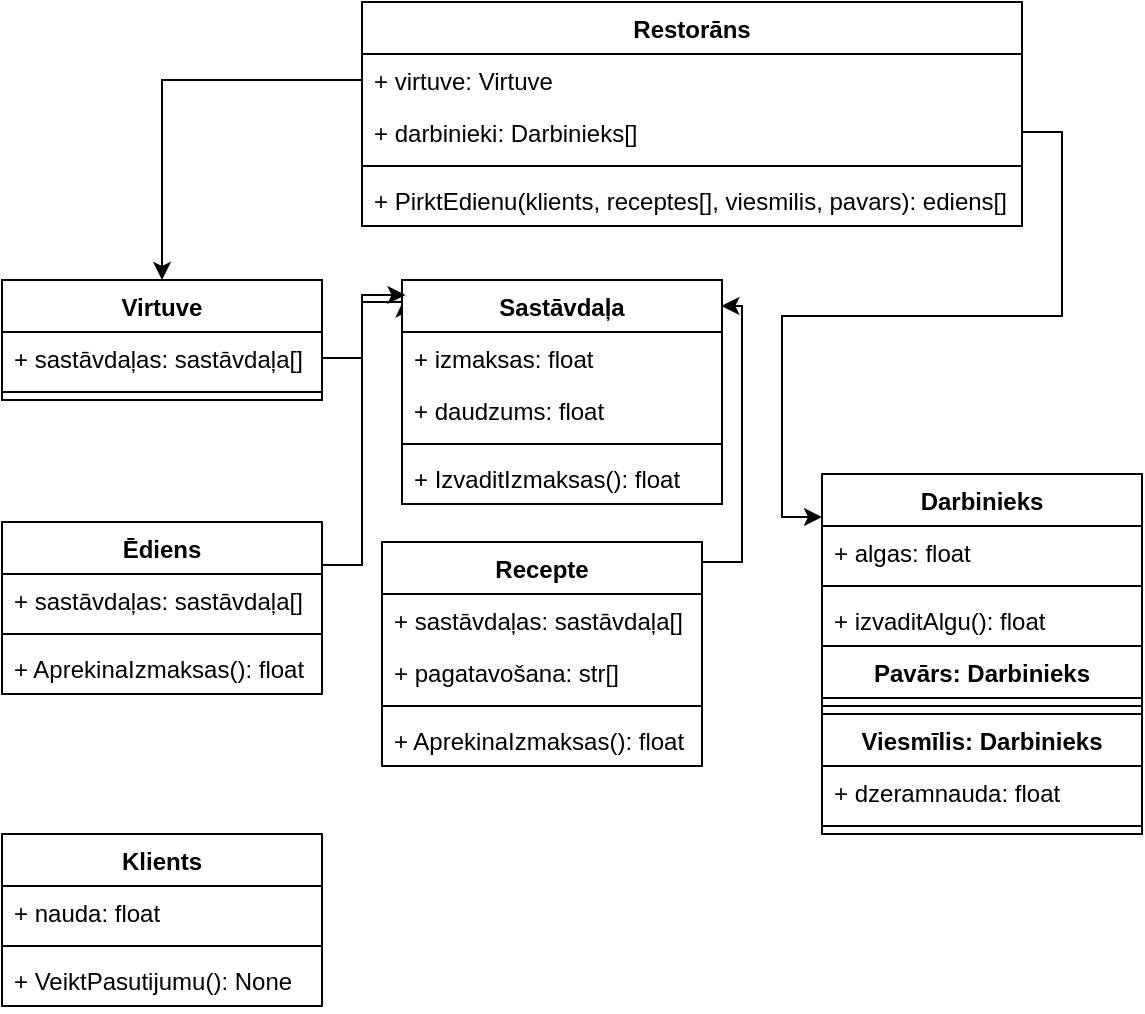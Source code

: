 <mxfile version="21.0.1" type="device"><diagram name="Page-1" id="tMl68vRaPus0w16XIzNd"><mxGraphModel dx="1228" dy="539" grid="1" gridSize="10" guides="1" tooltips="1" connect="1" arrows="1" fold="1" page="1" pageScale="1" pageWidth="850" pageHeight="1100" math="0" shadow="0"><root><mxCell id="0"/><mxCell id="1" parent="0"/><mxCell id="liYwkiXidtcAz5OH3C3O-1" value="Restorāns" style="swimlane;fontStyle=1;align=center;verticalAlign=top;childLayout=stackLayout;horizontal=1;startSize=26;horizontalStack=0;resizeParent=1;resizeParentMax=0;resizeLast=0;collapsible=1;marginBottom=0;" vertex="1" parent="1"><mxGeometry x="220" y="20" width="330" height="112" as="geometry"/></mxCell><mxCell id="liYwkiXidtcAz5OH3C3O-2" value="+ virtuve: Virtuve" style="text;strokeColor=none;fillColor=none;align=left;verticalAlign=top;spacingLeft=4;spacingRight=4;overflow=hidden;rotatable=0;points=[[0,0.5],[1,0.5]];portConstraint=eastwest;" vertex="1" parent="liYwkiXidtcAz5OH3C3O-1"><mxGeometry y="26" width="330" height="26" as="geometry"/></mxCell><mxCell id="liYwkiXidtcAz5OH3C3O-42" value="+ darbinieki: Darbinieks[]" style="text;strokeColor=none;fillColor=none;align=left;verticalAlign=top;spacingLeft=4;spacingRight=4;overflow=hidden;rotatable=0;points=[[0,0.5],[1,0.5]];portConstraint=eastwest;" vertex="1" parent="liYwkiXidtcAz5OH3C3O-1"><mxGeometry y="52" width="330" height="26" as="geometry"/></mxCell><mxCell id="liYwkiXidtcAz5OH3C3O-3" value="" style="line;strokeWidth=1;fillColor=none;align=left;verticalAlign=middle;spacingTop=-1;spacingLeft=3;spacingRight=3;rotatable=0;labelPosition=right;points=[];portConstraint=eastwest;strokeColor=inherit;" vertex="1" parent="liYwkiXidtcAz5OH3C3O-1"><mxGeometry y="78" width="330" height="8" as="geometry"/></mxCell><mxCell id="liYwkiXidtcAz5OH3C3O-4" value="+ PirktEdienu(klients, receptes[], viesmilis, pavars): ediens[]" style="text;strokeColor=none;fillColor=none;align=left;verticalAlign=top;spacingLeft=4;spacingRight=4;overflow=hidden;rotatable=0;points=[[0,0.5],[1,0.5]];portConstraint=eastwest;" vertex="1" parent="liYwkiXidtcAz5OH3C3O-1"><mxGeometry y="86" width="330" height="26" as="geometry"/></mxCell><mxCell id="liYwkiXidtcAz5OH3C3O-9" value="Darbinieks" style="swimlane;fontStyle=1;align=center;verticalAlign=top;childLayout=stackLayout;horizontal=1;startSize=26;horizontalStack=0;resizeParent=1;resizeParentMax=0;resizeLast=0;collapsible=1;marginBottom=0;" vertex="1" parent="1"><mxGeometry x="450" y="256" width="160" height="86" as="geometry"/></mxCell><mxCell id="liYwkiXidtcAz5OH3C3O-10" value="+ algas: float" style="text;strokeColor=none;fillColor=none;align=left;verticalAlign=top;spacingLeft=4;spacingRight=4;overflow=hidden;rotatable=0;points=[[0,0.5],[1,0.5]];portConstraint=eastwest;" vertex="1" parent="liYwkiXidtcAz5OH3C3O-9"><mxGeometry y="26" width="160" height="26" as="geometry"/></mxCell><mxCell id="liYwkiXidtcAz5OH3C3O-11" value="" style="line;strokeWidth=1;fillColor=none;align=left;verticalAlign=middle;spacingTop=-1;spacingLeft=3;spacingRight=3;rotatable=0;labelPosition=right;points=[];portConstraint=eastwest;strokeColor=inherit;" vertex="1" parent="liYwkiXidtcAz5OH3C3O-9"><mxGeometry y="52" width="160" height="8" as="geometry"/></mxCell><mxCell id="liYwkiXidtcAz5OH3C3O-12" value="+ izvaditAlgu(): float" style="text;strokeColor=none;fillColor=none;align=left;verticalAlign=top;spacingLeft=4;spacingRight=4;overflow=hidden;rotatable=0;points=[[0,0.5],[1,0.5]];portConstraint=eastwest;" vertex="1" parent="liYwkiXidtcAz5OH3C3O-9"><mxGeometry y="60" width="160" height="26" as="geometry"/></mxCell><mxCell id="liYwkiXidtcAz5OH3C3O-13" value="Pavārs: Darbinieks" style="swimlane;fontStyle=1;align=center;verticalAlign=top;childLayout=stackLayout;horizontal=1;startSize=26;horizontalStack=0;resizeParent=1;resizeParentMax=0;resizeLast=0;collapsible=1;marginBottom=0;" vertex="1" parent="1"><mxGeometry x="450" y="342" width="160" height="34" as="geometry"/></mxCell><mxCell id="liYwkiXidtcAz5OH3C3O-15" value="" style="line;strokeWidth=1;fillColor=none;align=left;verticalAlign=middle;spacingTop=-1;spacingLeft=3;spacingRight=3;rotatable=0;labelPosition=right;points=[];portConstraint=eastwest;strokeColor=inherit;" vertex="1" parent="liYwkiXidtcAz5OH3C3O-13"><mxGeometry y="26" width="160" height="8" as="geometry"/></mxCell><mxCell id="liYwkiXidtcAz5OH3C3O-17" value="Viesmīlis: Darbinieks" style="swimlane;fontStyle=1;align=center;verticalAlign=top;childLayout=stackLayout;horizontal=1;startSize=26;horizontalStack=0;resizeParent=1;resizeParentMax=0;resizeLast=0;collapsible=1;marginBottom=0;" vertex="1" parent="1"><mxGeometry x="450" y="376" width="160" height="60" as="geometry"/></mxCell><mxCell id="liYwkiXidtcAz5OH3C3O-18" value="+ dzeramnauda: float" style="text;strokeColor=none;fillColor=none;align=left;verticalAlign=top;spacingLeft=4;spacingRight=4;overflow=hidden;rotatable=0;points=[[0,0.5],[1,0.5]];portConstraint=eastwest;" vertex="1" parent="liYwkiXidtcAz5OH3C3O-17"><mxGeometry y="26" width="160" height="26" as="geometry"/></mxCell><mxCell id="liYwkiXidtcAz5OH3C3O-19" value="" style="line;strokeWidth=1;fillColor=none;align=left;verticalAlign=middle;spacingTop=-1;spacingLeft=3;spacingRight=3;rotatable=0;labelPosition=right;points=[];portConstraint=eastwest;strokeColor=inherit;" vertex="1" parent="liYwkiXidtcAz5OH3C3O-17"><mxGeometry y="52" width="160" height="8" as="geometry"/></mxCell><mxCell id="liYwkiXidtcAz5OH3C3O-52" style="edgeStyle=orthogonalEdgeStyle;rounded=0;orthogonalLoop=1;jettySize=auto;html=1;exitX=1;exitY=0.25;exitDx=0;exitDy=0;entryX=0.006;entryY=0.086;entryDx=0;entryDy=0;entryPerimeter=0;" edge="1" parent="1" source="liYwkiXidtcAz5OH3C3O-22" target="liYwkiXidtcAz5OH3C3O-26"><mxGeometry relative="1" as="geometry"><mxPoint x="230" y="170" as="targetPoint"/><Array as="points"><mxPoint x="220" y="301"/><mxPoint x="220" y="170"/><mxPoint x="241" y="170"/></Array></mxGeometry></mxCell><mxCell id="liYwkiXidtcAz5OH3C3O-22" value="Ēdiens" style="swimlane;fontStyle=1;align=center;verticalAlign=top;childLayout=stackLayout;horizontal=1;startSize=26;horizontalStack=0;resizeParent=1;resizeParentMax=0;resizeLast=0;collapsible=1;marginBottom=0;" vertex="1" parent="1"><mxGeometry x="40" y="280" width="160" height="86" as="geometry"/></mxCell><mxCell id="liYwkiXidtcAz5OH3C3O-23" value="+ sastāvdaļas: sastāvdaļa[]" style="text;strokeColor=none;fillColor=none;align=left;verticalAlign=top;spacingLeft=4;spacingRight=4;overflow=hidden;rotatable=0;points=[[0,0.5],[1,0.5]];portConstraint=eastwest;" vertex="1" parent="liYwkiXidtcAz5OH3C3O-22"><mxGeometry y="26" width="160" height="26" as="geometry"/></mxCell><mxCell id="liYwkiXidtcAz5OH3C3O-24" value="" style="line;strokeWidth=1;fillColor=none;align=left;verticalAlign=middle;spacingTop=-1;spacingLeft=3;spacingRight=3;rotatable=0;labelPosition=right;points=[];portConstraint=eastwest;strokeColor=inherit;" vertex="1" parent="liYwkiXidtcAz5OH3C3O-22"><mxGeometry y="52" width="160" height="8" as="geometry"/></mxCell><mxCell id="liYwkiXidtcAz5OH3C3O-25" value="+ AprekinaIzmaksas(): float" style="text;strokeColor=none;fillColor=none;align=left;verticalAlign=top;spacingLeft=4;spacingRight=4;overflow=hidden;rotatable=0;points=[[0,0.5],[1,0.5]];portConstraint=eastwest;" vertex="1" parent="liYwkiXidtcAz5OH3C3O-22"><mxGeometry y="60" width="160" height="26" as="geometry"/></mxCell><mxCell id="liYwkiXidtcAz5OH3C3O-26" value="Sastāvdaļa" style="swimlane;fontStyle=1;align=center;verticalAlign=top;childLayout=stackLayout;horizontal=1;startSize=26;horizontalStack=0;resizeParent=1;resizeParentMax=0;resizeLast=0;collapsible=1;marginBottom=0;" vertex="1" parent="1"><mxGeometry x="240" y="159" width="160" height="112" as="geometry"/></mxCell><mxCell id="liYwkiXidtcAz5OH3C3O-27" value="+ izmaksas: float" style="text;strokeColor=none;fillColor=none;align=left;verticalAlign=top;spacingLeft=4;spacingRight=4;overflow=hidden;rotatable=0;points=[[0,0.5],[1,0.5]];portConstraint=eastwest;" vertex="1" parent="liYwkiXidtcAz5OH3C3O-26"><mxGeometry y="26" width="160" height="26" as="geometry"/></mxCell><mxCell id="liYwkiXidtcAz5OH3C3O-41" value="+ daudzums: float" style="text;strokeColor=none;fillColor=none;align=left;verticalAlign=top;spacingLeft=4;spacingRight=4;overflow=hidden;rotatable=0;points=[[0,0.5],[1,0.5]];portConstraint=eastwest;" vertex="1" parent="liYwkiXidtcAz5OH3C3O-26"><mxGeometry y="52" width="160" height="26" as="geometry"/></mxCell><mxCell id="liYwkiXidtcAz5OH3C3O-28" value="" style="line;strokeWidth=1;fillColor=none;align=left;verticalAlign=middle;spacingTop=-1;spacingLeft=3;spacingRight=3;rotatable=0;labelPosition=right;points=[];portConstraint=eastwest;strokeColor=inherit;" vertex="1" parent="liYwkiXidtcAz5OH3C3O-26"><mxGeometry y="78" width="160" height="8" as="geometry"/></mxCell><mxCell id="liYwkiXidtcAz5OH3C3O-29" value="+ IzvaditIzmaksas(): float" style="text;strokeColor=none;fillColor=none;align=left;verticalAlign=top;spacingLeft=4;spacingRight=4;overflow=hidden;rotatable=0;points=[[0,0.5],[1,0.5]];portConstraint=eastwest;" vertex="1" parent="liYwkiXidtcAz5OH3C3O-26"><mxGeometry y="86" width="160" height="26" as="geometry"/></mxCell><mxCell id="liYwkiXidtcAz5OH3C3O-51" style="edgeStyle=orthogonalEdgeStyle;rounded=0;orthogonalLoop=1;jettySize=auto;html=1;exitX=1;exitY=0;exitDx=0;exitDy=0;entryX=0.998;entryY=0.116;entryDx=0;entryDy=0;entryPerimeter=0;" edge="1" parent="1" source="liYwkiXidtcAz5OH3C3O-30" target="liYwkiXidtcAz5OH3C3O-26"><mxGeometry relative="1" as="geometry"><Array as="points"><mxPoint x="390" y="300"/><mxPoint x="410" y="300"/><mxPoint x="410" y="172"/></Array></mxGeometry></mxCell><mxCell id="liYwkiXidtcAz5OH3C3O-30" value="Recepte" style="swimlane;fontStyle=1;align=center;verticalAlign=top;childLayout=stackLayout;horizontal=1;startSize=26;horizontalStack=0;resizeParent=1;resizeParentMax=0;resizeLast=0;collapsible=1;marginBottom=0;" vertex="1" parent="1"><mxGeometry x="230" y="290" width="160" height="112" as="geometry"/></mxCell><mxCell id="liYwkiXidtcAz5OH3C3O-35" value="+ sastāvdaļas: sastāvdaļa[]" style="text;strokeColor=none;fillColor=none;align=left;verticalAlign=top;spacingLeft=4;spacingRight=4;overflow=hidden;rotatable=0;points=[[0,0.5],[1,0.5]];portConstraint=eastwest;" vertex="1" parent="liYwkiXidtcAz5OH3C3O-30"><mxGeometry y="26" width="160" height="26" as="geometry"/></mxCell><mxCell id="liYwkiXidtcAz5OH3C3O-31" value="+ pagatavošana: str[]" style="text;strokeColor=none;fillColor=none;align=left;verticalAlign=top;spacingLeft=4;spacingRight=4;overflow=hidden;rotatable=0;points=[[0,0.5],[1,0.5]];portConstraint=eastwest;" vertex="1" parent="liYwkiXidtcAz5OH3C3O-30"><mxGeometry y="52" width="160" height="26" as="geometry"/></mxCell><mxCell id="liYwkiXidtcAz5OH3C3O-32" value="" style="line;strokeWidth=1;fillColor=none;align=left;verticalAlign=middle;spacingTop=-1;spacingLeft=3;spacingRight=3;rotatable=0;labelPosition=right;points=[];portConstraint=eastwest;strokeColor=inherit;" vertex="1" parent="liYwkiXidtcAz5OH3C3O-30"><mxGeometry y="78" width="160" height="8" as="geometry"/></mxCell><mxCell id="liYwkiXidtcAz5OH3C3O-33" value="+ AprekinaIzmaksas(): float" style="text;strokeColor=none;fillColor=none;align=left;verticalAlign=top;spacingLeft=4;spacingRight=4;overflow=hidden;rotatable=0;points=[[0,0.5],[1,0.5]];portConstraint=eastwest;" vertex="1" parent="liYwkiXidtcAz5OH3C3O-30"><mxGeometry y="86" width="160" height="26" as="geometry"/></mxCell><mxCell id="liYwkiXidtcAz5OH3C3O-36" value="Virtuve" style="swimlane;fontStyle=1;align=center;verticalAlign=top;childLayout=stackLayout;horizontal=1;startSize=26;horizontalStack=0;resizeParent=1;resizeParentMax=0;resizeLast=0;collapsible=1;marginBottom=0;" vertex="1" parent="1"><mxGeometry x="40" y="159" width="160" height="60" as="geometry"/></mxCell><mxCell id="liYwkiXidtcAz5OH3C3O-37" value="+ sastāvdaļas: sastāvdaļa[]" style="text;strokeColor=none;fillColor=none;align=left;verticalAlign=top;spacingLeft=4;spacingRight=4;overflow=hidden;rotatable=0;points=[[0,0.5],[1,0.5]];portConstraint=eastwest;" vertex="1" parent="liYwkiXidtcAz5OH3C3O-36"><mxGeometry y="26" width="160" height="26" as="geometry"/></mxCell><mxCell id="liYwkiXidtcAz5OH3C3O-38" value="" style="line;strokeWidth=1;fillColor=none;align=left;verticalAlign=middle;spacingTop=-1;spacingLeft=3;spacingRight=3;rotatable=0;labelPosition=right;points=[];portConstraint=eastwest;strokeColor=inherit;" vertex="1" parent="liYwkiXidtcAz5OH3C3O-36"><mxGeometry y="52" width="160" height="8" as="geometry"/></mxCell><mxCell id="liYwkiXidtcAz5OH3C3O-43" value="Klients" style="swimlane;fontStyle=1;align=center;verticalAlign=top;childLayout=stackLayout;horizontal=1;startSize=26;horizontalStack=0;resizeParent=1;resizeParentMax=0;resizeLast=0;collapsible=1;marginBottom=0;" vertex="1" parent="1"><mxGeometry x="40" y="436" width="160" height="86" as="geometry"/></mxCell><mxCell id="liYwkiXidtcAz5OH3C3O-44" value="+ nauda: float" style="text;strokeColor=none;fillColor=none;align=left;verticalAlign=top;spacingLeft=4;spacingRight=4;overflow=hidden;rotatable=0;points=[[0,0.5],[1,0.5]];portConstraint=eastwest;" vertex="1" parent="liYwkiXidtcAz5OH3C3O-43"><mxGeometry y="26" width="160" height="26" as="geometry"/></mxCell><mxCell id="liYwkiXidtcAz5OH3C3O-45" value="" style="line;strokeWidth=1;fillColor=none;align=left;verticalAlign=middle;spacingTop=-1;spacingLeft=3;spacingRight=3;rotatable=0;labelPosition=right;points=[];portConstraint=eastwest;strokeColor=inherit;" vertex="1" parent="liYwkiXidtcAz5OH3C3O-43"><mxGeometry y="52" width="160" height="8" as="geometry"/></mxCell><mxCell id="liYwkiXidtcAz5OH3C3O-53" value="+ VeiktPasutijumu(): None" style="text;strokeColor=none;fillColor=none;align=left;verticalAlign=top;spacingLeft=4;spacingRight=4;overflow=hidden;rotatable=0;points=[[0,0.5],[1,0.5]];portConstraint=eastwest;" vertex="1" parent="liYwkiXidtcAz5OH3C3O-43"><mxGeometry y="60" width="160" height="26" as="geometry"/></mxCell><mxCell id="liYwkiXidtcAz5OH3C3O-47" style="edgeStyle=orthogonalEdgeStyle;rounded=0;orthogonalLoop=1;jettySize=auto;html=1;exitX=1;exitY=0.5;exitDx=0;exitDy=0;entryX=0;entryY=0.25;entryDx=0;entryDy=0;" edge="1" parent="1" source="liYwkiXidtcAz5OH3C3O-42" target="liYwkiXidtcAz5OH3C3O-9"><mxGeometry relative="1" as="geometry"/></mxCell><mxCell id="liYwkiXidtcAz5OH3C3O-49" style="edgeStyle=orthogonalEdgeStyle;rounded=0;orthogonalLoop=1;jettySize=auto;html=1;exitX=0;exitY=0.5;exitDx=0;exitDy=0;" edge="1" parent="1" source="liYwkiXidtcAz5OH3C3O-2" target="liYwkiXidtcAz5OH3C3O-36"><mxGeometry relative="1" as="geometry"/></mxCell><mxCell id="liYwkiXidtcAz5OH3C3O-50" style="edgeStyle=orthogonalEdgeStyle;rounded=0;orthogonalLoop=1;jettySize=auto;html=1;exitX=1;exitY=0.5;exitDx=0;exitDy=0;entryX=0.011;entryY=0.067;entryDx=0;entryDy=0;entryPerimeter=0;" edge="1" parent="1" source="liYwkiXidtcAz5OH3C3O-37" target="liYwkiXidtcAz5OH3C3O-26"><mxGeometry relative="1" as="geometry"/></mxCell></root></mxGraphModel></diagram></mxfile>